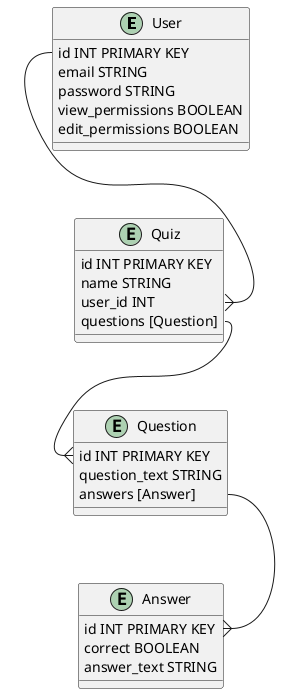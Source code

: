 @startuml quizmanager
entity User {
    id INT PRIMARY KEY
    email STRING
    password STRING
    view_permissions BOOLEAN
    edit_permissions BOOLEAN

}

entity Quiz {
    id INT PRIMARY KEY
    name STRING
    user_id INT
    questions [Question]

}

entity Question {
    id INT PRIMARY KEY
    question_text STRING
    answers [Answer]
}

entity Answer {
    id INT PRIMARY KEY
    correct BOOLEAN
    answer_text STRING
}

User::id--{Quiz::user_id
Quiz::questions--{Question::id
Question::answers--{Answer::id
@enduml